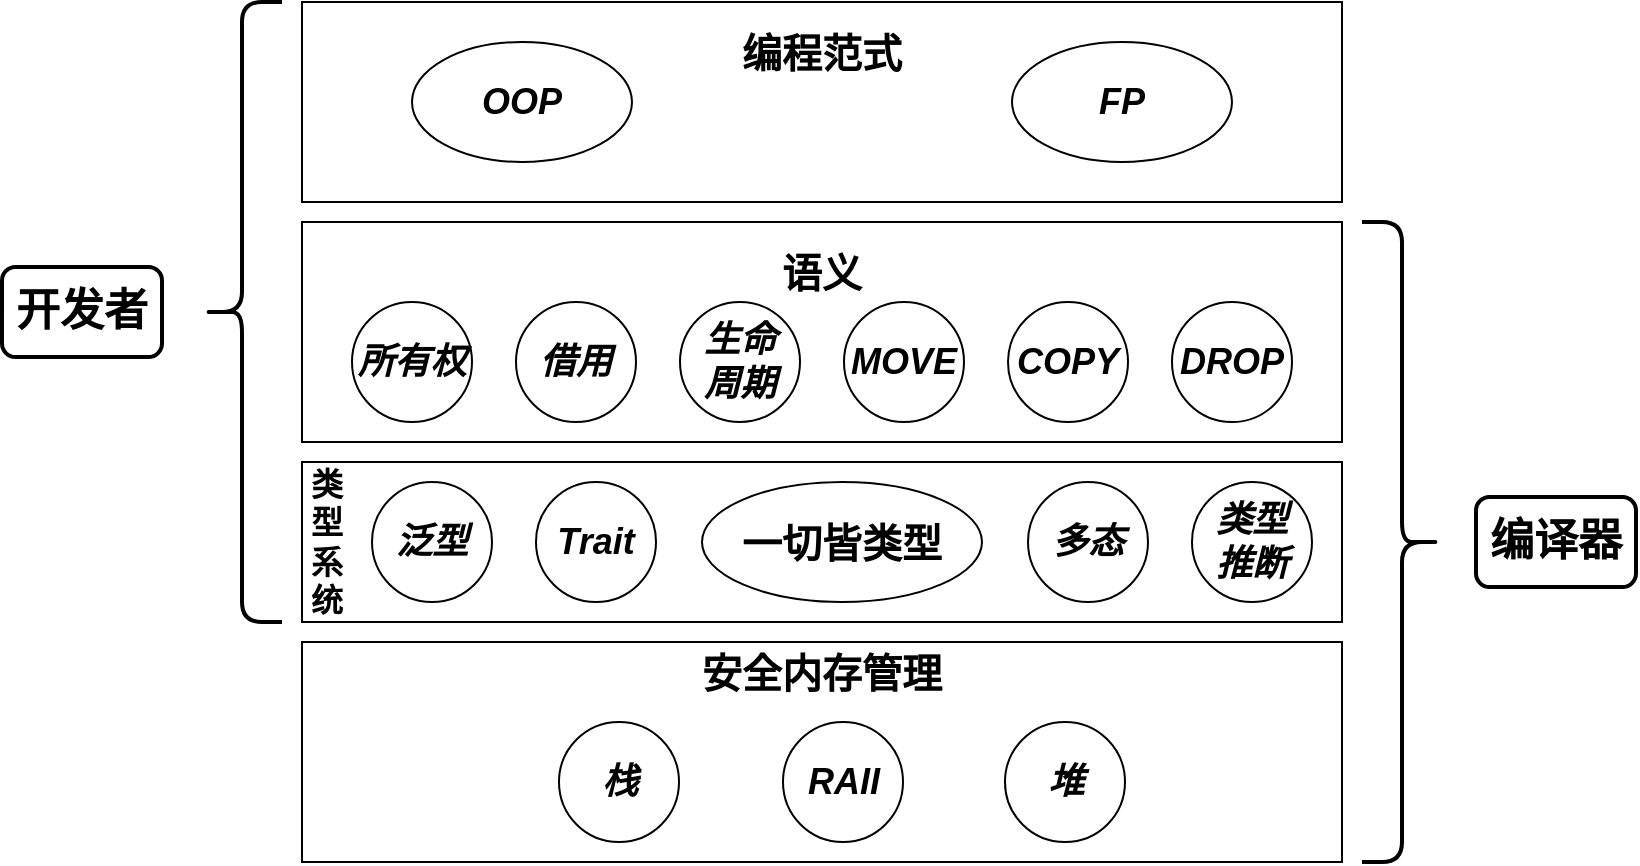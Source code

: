<mxfile version="16.5.1" type="device"><diagram id="1MiOA0qBw4E9NO_YXvfM" name="Rust 语言架构"><mxGraphModel dx="946" dy="725" grid="1" gridSize="10" guides="1" tooltips="1" connect="1" arrows="1" fold="1" page="1" pageScale="1" pageWidth="827" pageHeight="1169" math="0" shadow="0"><root><mxCell id="0"/><mxCell id="1" parent="0"/><mxCell id="Aew1vNowSGMlXbz14UKk-22" value="" style="rounded=0;whiteSpace=wrap;html=1;fillColor=none;" vertex="1" parent="1"><mxGeometry x="160" y="350" width="520" height="80" as="geometry"/></mxCell><mxCell id="Aew1vNowSGMlXbz14UKk-1" value="" style="rounded=0;whiteSpace=wrap;html=1;fillColor=none;" vertex="1" parent="1"><mxGeometry x="160" y="120" width="520" height="100" as="geometry"/></mxCell><mxCell id="Aew1vNowSGMlXbz14UKk-2" value="&lt;font style=&quot;font-size: 20px&quot;&gt;编程范式&lt;/font&gt;" style="rounded=0;whiteSpace=wrap;html=1;fontStyle=1;fillColor=none;strokeColor=none;" vertex="1" parent="1"><mxGeometry x="360" y="130" width="120" height="30" as="geometry"/></mxCell><mxCell id="Aew1vNowSGMlXbz14UKk-3" value="&lt;b&gt;&lt;i&gt;&lt;font style=&quot;font-size: 18px&quot;&gt;OOP&lt;/font&gt;&lt;/i&gt;&lt;/b&gt;" style="ellipse;whiteSpace=wrap;html=1;fontSize=16;fillColor=none;" vertex="1" parent="1"><mxGeometry x="215" y="140" width="110" height="60" as="geometry"/></mxCell><mxCell id="Aew1vNowSGMlXbz14UKk-4" value="&lt;b&gt;&lt;i&gt;&lt;font style=&quot;font-size: 18px&quot;&gt;FP&lt;/font&gt;&lt;/i&gt;&lt;/b&gt;" style="ellipse;whiteSpace=wrap;html=1;fontSize=16;fillColor=none;" vertex="1" parent="1"><mxGeometry x="515" y="140" width="110" height="60" as="geometry"/></mxCell><mxCell id="Aew1vNowSGMlXbz14UKk-5" value="" style="rounded=0;whiteSpace=wrap;html=1;fillColor=none;" vertex="1" parent="1"><mxGeometry x="160" y="230" width="520" height="110" as="geometry"/></mxCell><mxCell id="Aew1vNowSGMlXbz14UKk-6" value="&lt;font style=&quot;font-size: 20px&quot;&gt;语义&lt;/font&gt;" style="rounded=0;whiteSpace=wrap;html=1;fontStyle=1;fillColor=none;strokeColor=none;" vertex="1" parent="1"><mxGeometry x="360" y="240" width="120" height="30" as="geometry"/></mxCell><mxCell id="Aew1vNowSGMlXbz14UKk-7" value="&lt;b&gt;&lt;i&gt;&lt;font style=&quot;font-size: 18px&quot;&gt;所有权&lt;/font&gt;&lt;/i&gt;&lt;/b&gt;" style="ellipse;whiteSpace=wrap;html=1;fontSize=16;fillColor=none;" vertex="1" parent="1"><mxGeometry x="185" y="270" width="60" height="60" as="geometry"/></mxCell><mxCell id="Aew1vNowSGMlXbz14UKk-8" value="&lt;b&gt;&lt;i&gt;&lt;font style=&quot;font-size: 18px&quot;&gt;借用&lt;/font&gt;&lt;/i&gt;&lt;/b&gt;" style="ellipse;whiteSpace=wrap;html=1;fontSize=16;fillColor=none;" vertex="1" parent="1"><mxGeometry x="267" y="270" width="60" height="60" as="geometry"/></mxCell><mxCell id="Aew1vNowSGMlXbz14UKk-9" value="&lt;b&gt;&lt;i&gt;&lt;font style=&quot;font-size: 18px&quot;&gt;生命&lt;br&gt;周期&lt;/font&gt;&lt;/i&gt;&lt;/b&gt;" style="ellipse;whiteSpace=wrap;html=1;fontSize=16;fillColor=none;" vertex="1" parent="1"><mxGeometry x="349" y="270" width="60" height="60" as="geometry"/></mxCell><mxCell id="Aew1vNowSGMlXbz14UKk-10" value="&lt;b&gt;&lt;i&gt;&lt;font style=&quot;font-size: 18px&quot;&gt;MOVE&lt;/font&gt;&lt;/i&gt;&lt;/b&gt;" style="ellipse;whiteSpace=wrap;html=1;fontSize=16;fillColor=none;" vertex="1" parent="1"><mxGeometry x="431" y="270" width="60" height="60" as="geometry"/></mxCell><mxCell id="Aew1vNowSGMlXbz14UKk-11" value="&lt;b&gt;&lt;i&gt;&lt;font style=&quot;font-size: 18px&quot;&gt;COPY&lt;/font&gt;&lt;/i&gt;&lt;/b&gt;" style="ellipse;whiteSpace=wrap;html=1;fontSize=16;fillColor=none;" vertex="1" parent="1"><mxGeometry x="513" y="270" width="60" height="60" as="geometry"/></mxCell><mxCell id="Aew1vNowSGMlXbz14UKk-12" value="&lt;span style=&quot;font-size: 18px&quot;&gt;&lt;b&gt;&lt;i&gt;DROP&lt;/i&gt;&lt;/b&gt;&lt;/span&gt;" style="ellipse;whiteSpace=wrap;html=1;fontSize=16;fillColor=none;" vertex="1" parent="1"><mxGeometry x="595" y="270" width="60" height="60" as="geometry"/></mxCell><mxCell id="Aew1vNowSGMlXbz14UKk-16" value="&lt;b&gt;&lt;i&gt;&lt;font style=&quot;font-size: 18px&quot;&gt;泛型&lt;/font&gt;&lt;/i&gt;&lt;/b&gt;" style="ellipse;whiteSpace=wrap;html=1;fontSize=16;fillColor=none;" vertex="1" parent="1"><mxGeometry x="195" y="360" width="60" height="60" as="geometry"/></mxCell><mxCell id="Aew1vNowSGMlXbz14UKk-17" value="&lt;b&gt;&lt;i&gt;&lt;font style=&quot;font-size: 18px&quot;&gt;Trait&lt;/font&gt;&lt;/i&gt;&lt;/b&gt;" style="ellipse;whiteSpace=wrap;html=1;fontSize=16;fillColor=none;" vertex="1" parent="1"><mxGeometry x="277" y="360" width="60" height="60" as="geometry"/></mxCell><mxCell id="Aew1vNowSGMlXbz14UKk-20" value="&lt;span style=&quot;font-size: 18px&quot;&gt;&lt;b&gt;&lt;i&gt;多态&lt;/i&gt;&lt;/b&gt;&lt;/span&gt;" style="ellipse;whiteSpace=wrap;html=1;fontSize=16;fillColor=none;" vertex="1" parent="1"><mxGeometry x="523" y="360" width="60" height="60" as="geometry"/></mxCell><mxCell id="Aew1vNowSGMlXbz14UKk-21" value="&lt;span style=&quot;font-size: 18px&quot;&gt;&lt;b&gt;&lt;i&gt;类型&lt;br&gt;推断&lt;br&gt;&lt;/i&gt;&lt;/b&gt;&lt;/span&gt;" style="ellipse;whiteSpace=wrap;html=1;fontSize=16;fillColor=none;" vertex="1" parent="1"><mxGeometry x="605" y="360" width="60" height="60" as="geometry"/></mxCell><mxCell id="Aew1vNowSGMlXbz14UKk-23" value="&lt;b&gt;&lt;font style=&quot;font-size: 20px&quot;&gt;一切皆类型&lt;/font&gt;&lt;/b&gt;" style="ellipse;whiteSpace=wrap;html=1;fontSize=16;fillColor=none;" vertex="1" parent="1"><mxGeometry x="360" y="360" width="140" height="60" as="geometry"/></mxCell><mxCell id="Aew1vNowSGMlXbz14UKk-24" value="&lt;font style=&quot;font-size: 16px&quot;&gt;类型系统&lt;/font&gt;" style="rounded=0;whiteSpace=wrap;html=1;fontStyle=1;fillColor=none;strokeColor=none;" vertex="1" parent="1"><mxGeometry x="160" y="350" width="25" height="80" as="geometry"/></mxCell><mxCell id="Aew1vNowSGMlXbz14UKk-25" value="" style="rounded=0;whiteSpace=wrap;html=1;fillColor=none;" vertex="1" parent="1"><mxGeometry x="160" y="440" width="520" height="110" as="geometry"/></mxCell><mxCell id="Aew1vNowSGMlXbz14UKk-26" value="&lt;font style=&quot;font-size: 20px&quot;&gt;安全内存管理&lt;/font&gt;" style="rounded=0;whiteSpace=wrap;html=1;fontStyle=1;fillColor=none;strokeColor=none;" vertex="1" parent="1"><mxGeometry x="335" y="440" width="170" height="30" as="geometry"/></mxCell><mxCell id="Aew1vNowSGMlXbz14UKk-27" value="&lt;b&gt;&lt;i&gt;&lt;font style=&quot;font-size: 18px&quot;&gt;栈&lt;/font&gt;&lt;/i&gt;&lt;/b&gt;" style="ellipse;whiteSpace=wrap;html=1;fontSize=16;fillColor=none;" vertex="1" parent="1"><mxGeometry x="288.5" y="480" width="60" height="60" as="geometry"/></mxCell><mxCell id="Aew1vNowSGMlXbz14UKk-28" value="&lt;b&gt;&lt;i&gt;&lt;font style=&quot;font-size: 18px&quot;&gt;RAII&lt;/font&gt;&lt;/i&gt;&lt;/b&gt;" style="ellipse;whiteSpace=wrap;html=1;fontSize=16;fillColor=none;" vertex="1" parent="1"><mxGeometry x="400.5" y="480" width="60" height="60" as="geometry"/></mxCell><mxCell id="Aew1vNowSGMlXbz14UKk-29" value="&lt;b&gt;&lt;i&gt;&lt;font style=&quot;font-size: 18px&quot;&gt;堆&lt;/font&gt;&lt;/i&gt;&lt;/b&gt;" style="ellipse;whiteSpace=wrap;html=1;fontSize=16;fillColor=none;" vertex="1" parent="1"><mxGeometry x="511.5" y="480" width="60" height="60" as="geometry"/></mxCell><mxCell id="Aew1vNowSGMlXbz14UKk-31" value="" style="shape=curlyBracket;whiteSpace=wrap;html=1;rounded=1;fontSize=16;fillColor=none;strokeWidth=2;" vertex="1" parent="1"><mxGeometry x="110" y="120" width="40" height="310" as="geometry"/></mxCell><mxCell id="Aew1vNowSGMlXbz14UKk-32" value="" style="shape=curlyBracket;whiteSpace=wrap;html=1;rounded=1;fontSize=16;fillColor=none;direction=west;strokeWidth=2;" vertex="1" parent="1"><mxGeometry x="690" y="230" width="40" height="320" as="geometry"/></mxCell><mxCell id="Aew1vNowSGMlXbz14UKk-35" value="&lt;font style=&quot;font-size: 22px&quot;&gt;&lt;b&gt;开发者&lt;/b&gt;&lt;/font&gt;" style="rounded=1;whiteSpace=wrap;html=1;fillColor=none;strokeWidth=2;" vertex="1" parent="1"><mxGeometry x="10" y="252.5" width="80" height="45" as="geometry"/></mxCell><mxCell id="Aew1vNowSGMlXbz14UKk-36" value="&lt;font style=&quot;font-size: 22px&quot;&gt;&lt;b&gt;编译器&lt;/b&gt;&lt;/font&gt;" style="rounded=1;whiteSpace=wrap;html=1;fillColor=none;strokeWidth=2;" vertex="1" parent="1"><mxGeometry x="747" y="367.5" width="80" height="45" as="geometry"/></mxCell></root></mxGraphModel></diagram></mxfile>